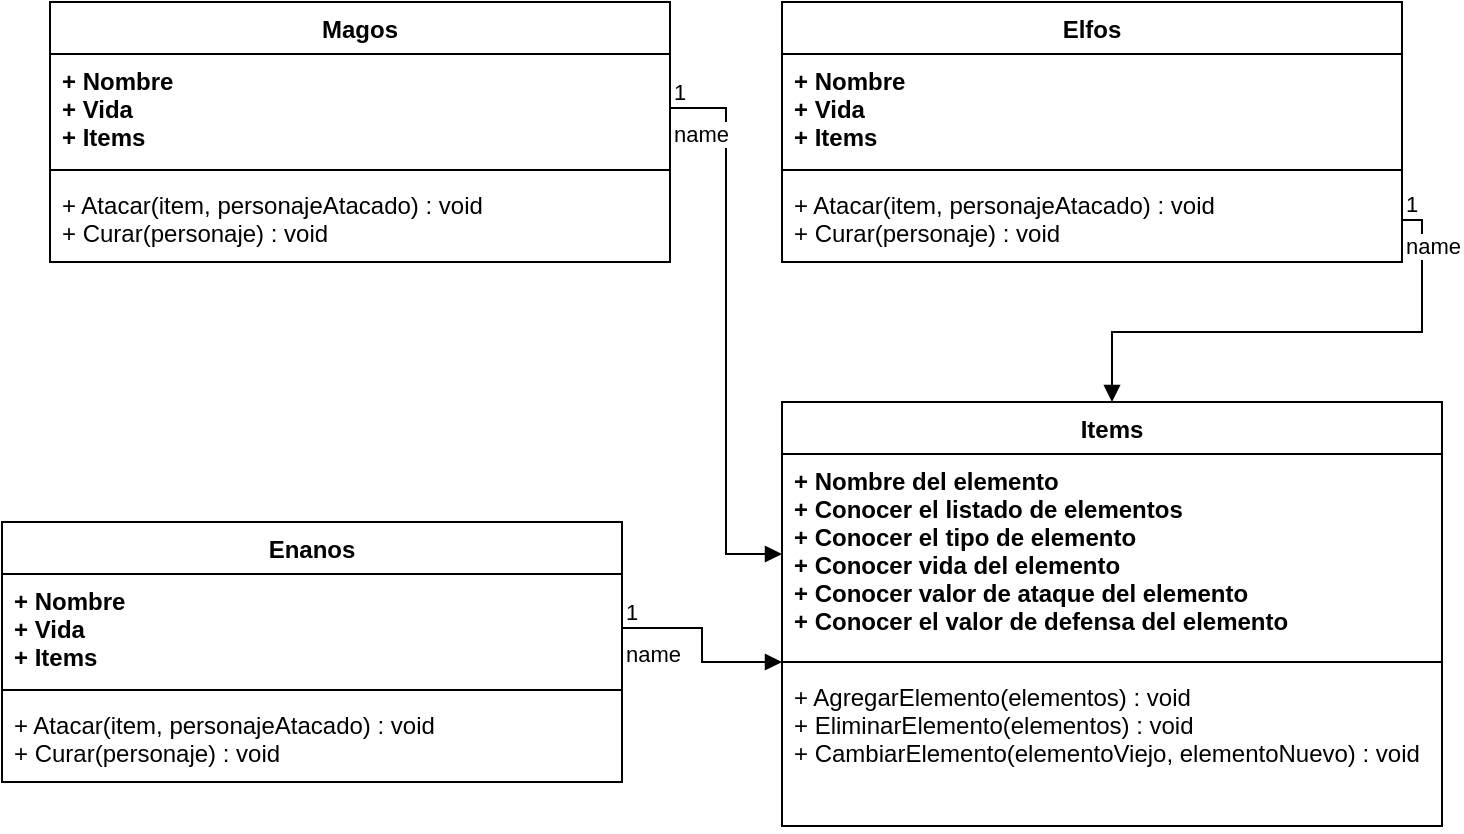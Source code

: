 <mxfile version="20.3.0" type="device"><diagram id="h535Ku9M9SxH7KXFqYDd" name="Página-1"><mxGraphModel dx="1038" dy="539" grid="1" gridSize="10" guides="1" tooltips="1" connect="1" arrows="1" fold="1" page="1" pageScale="1" pageWidth="827" pageHeight="1169" math="0" shadow="0"><root><mxCell id="0"/><mxCell id="1" parent="0"/><mxCell id="cuEGV1EanySCNd8WNVxj-6" value="Magos" style="swimlane;fontStyle=1;align=center;verticalAlign=top;childLayout=stackLayout;horizontal=1;startSize=26;horizontalStack=0;resizeParent=1;resizeParentMax=0;resizeLast=0;collapsible=1;marginBottom=0;" parent="1" vertex="1"><mxGeometry x="104" y="10" width="310" height="130" as="geometry"/></mxCell><mxCell id="cuEGV1EanySCNd8WNVxj-7" value="+ Nombre&#10;+ Vida&#10;+ Items " style="text;strokeColor=none;fillColor=none;align=left;verticalAlign=top;spacingLeft=4;spacingRight=4;overflow=hidden;rotatable=0;points=[[0,0.5],[1,0.5]];portConstraint=eastwest;fontStyle=1" parent="cuEGV1EanySCNd8WNVxj-6" vertex="1"><mxGeometry y="26" width="310" height="54" as="geometry"/></mxCell><mxCell id="cuEGV1EanySCNd8WNVxj-8" value="" style="line;strokeWidth=1;fillColor=none;align=left;verticalAlign=middle;spacingTop=-1;spacingLeft=3;spacingRight=3;rotatable=0;labelPosition=right;points=[];portConstraint=eastwest;strokeColor=inherit;" parent="cuEGV1EanySCNd8WNVxj-6" vertex="1"><mxGeometry y="80" width="310" height="8" as="geometry"/></mxCell><mxCell id="cuEGV1EanySCNd8WNVxj-9" value="+ Atacar(item, personajeAtacado) : void&#10;+ Curar(personaje) : void" style="text;strokeColor=none;fillColor=none;align=left;verticalAlign=top;spacingLeft=4;spacingRight=4;overflow=hidden;rotatable=0;points=[[0,0.5],[1,0.5]];portConstraint=eastwest;" parent="cuEGV1EanySCNd8WNVxj-6" vertex="1"><mxGeometry y="88" width="310" height="42" as="geometry"/></mxCell><mxCell id="cuEGV1EanySCNd8WNVxj-10" value="Elfos" style="swimlane;fontStyle=1;align=center;verticalAlign=top;childLayout=stackLayout;horizontal=1;startSize=26;horizontalStack=0;resizeParent=1;resizeParentMax=0;resizeLast=0;collapsible=1;marginBottom=0;" parent="1" vertex="1"><mxGeometry x="470" y="10" width="310" height="130" as="geometry"/></mxCell><mxCell id="cuEGV1EanySCNd8WNVxj-11" value="+ Nombre&#10;+ Vida&#10;+ Items " style="text;strokeColor=none;fillColor=none;align=left;verticalAlign=top;spacingLeft=4;spacingRight=4;overflow=hidden;rotatable=0;points=[[0,0.5],[1,0.5]];portConstraint=eastwest;fontStyle=1" parent="cuEGV1EanySCNd8WNVxj-10" vertex="1"><mxGeometry y="26" width="310" height="54" as="geometry"/></mxCell><mxCell id="cuEGV1EanySCNd8WNVxj-12" value="" style="line;strokeWidth=1;fillColor=none;align=left;verticalAlign=middle;spacingTop=-1;spacingLeft=3;spacingRight=3;rotatable=0;labelPosition=right;points=[];portConstraint=eastwest;strokeColor=inherit;" parent="cuEGV1EanySCNd8WNVxj-10" vertex="1"><mxGeometry y="80" width="310" height="8" as="geometry"/></mxCell><mxCell id="cuEGV1EanySCNd8WNVxj-13" value="+ Atacar(item, personajeAtacado) : void&#10;+ Curar(personaje) : void" style="text;strokeColor=none;fillColor=none;align=left;verticalAlign=top;spacingLeft=4;spacingRight=4;overflow=hidden;rotatable=0;points=[[0,0.5],[1,0.5]];portConstraint=eastwest;" parent="cuEGV1EanySCNd8WNVxj-10" vertex="1"><mxGeometry y="88" width="310" height="42" as="geometry"/></mxCell><mxCell id="cuEGV1EanySCNd8WNVxj-14" value="Enanos" style="swimlane;fontStyle=1;align=center;verticalAlign=top;childLayout=stackLayout;horizontal=1;startSize=26;horizontalStack=0;resizeParent=1;resizeParentMax=0;resizeLast=0;collapsible=1;marginBottom=0;" parent="1" vertex="1"><mxGeometry x="80" y="270" width="310" height="130" as="geometry"/></mxCell><mxCell id="cuEGV1EanySCNd8WNVxj-15" value="+ Nombre&#10;+ Vida&#10;+ Items " style="text;strokeColor=none;fillColor=none;align=left;verticalAlign=top;spacingLeft=4;spacingRight=4;overflow=hidden;rotatable=0;points=[[0,0.5],[1,0.5]];portConstraint=eastwest;fontStyle=1" parent="cuEGV1EanySCNd8WNVxj-14" vertex="1"><mxGeometry y="26" width="310" height="54" as="geometry"/></mxCell><mxCell id="cuEGV1EanySCNd8WNVxj-16" value="" style="line;strokeWidth=1;fillColor=none;align=left;verticalAlign=middle;spacingTop=-1;spacingLeft=3;spacingRight=3;rotatable=0;labelPosition=right;points=[];portConstraint=eastwest;strokeColor=inherit;" parent="cuEGV1EanySCNd8WNVxj-14" vertex="1"><mxGeometry y="80" width="310" height="8" as="geometry"/></mxCell><mxCell id="cuEGV1EanySCNd8WNVxj-17" value="+ Atacar(item, personajeAtacado) : void&#10;+ Curar(personaje) : void" style="text;strokeColor=none;fillColor=none;align=left;verticalAlign=top;spacingLeft=4;spacingRight=4;overflow=hidden;rotatable=0;points=[[0,0.5],[1,0.5]];portConstraint=eastwest;" parent="cuEGV1EanySCNd8WNVxj-14" vertex="1"><mxGeometry y="88" width="310" height="42" as="geometry"/></mxCell><mxCell id="cuEGV1EanySCNd8WNVxj-18" value="Items" style="swimlane;fontStyle=1;align=center;verticalAlign=top;childLayout=stackLayout;horizontal=1;startSize=26;horizontalStack=0;resizeParent=1;resizeParentMax=0;resizeLast=0;collapsible=1;marginBottom=0;" parent="1" vertex="1"><mxGeometry x="470" y="210" width="330" height="212" as="geometry"/></mxCell><mxCell id="cuEGV1EanySCNd8WNVxj-19" value="+ Nombre del elemento&#10;+ Conocer el listado de elementos&#10;+ Conocer el tipo de elemento&#10;+ Conocer vida del elemento&#10;+ Conocer valor de ataque del elemento&#10;+ Conocer el valor de defensa del elemento" style="text;strokeColor=none;fillColor=none;align=left;verticalAlign=top;spacingLeft=4;spacingRight=4;overflow=hidden;rotatable=0;points=[[0,0.5],[1,0.5]];portConstraint=eastwest;fontStyle=1" parent="cuEGV1EanySCNd8WNVxj-18" vertex="1"><mxGeometry y="26" width="330" height="100" as="geometry"/></mxCell><mxCell id="cuEGV1EanySCNd8WNVxj-20" value="" style="line;strokeWidth=1;fillColor=none;align=left;verticalAlign=middle;spacingTop=-1;spacingLeft=3;spacingRight=3;rotatable=0;labelPosition=right;points=[];portConstraint=eastwest;strokeColor=inherit;" parent="cuEGV1EanySCNd8WNVxj-18" vertex="1"><mxGeometry y="126" width="330" height="8" as="geometry"/></mxCell><mxCell id="cuEGV1EanySCNd8WNVxj-21" value="+ AgregarElemento(elementos) : void&#10;+ EliminarElemento(elementos) : void&#10;+ CambiarElemento(elementoViejo, elementoNuevo) : void&#10;" style="text;strokeColor=none;fillColor=none;align=left;verticalAlign=top;spacingLeft=4;spacingRight=4;overflow=hidden;rotatable=0;points=[[0,0.5],[1,0.5]];portConstraint=eastwest;" parent="cuEGV1EanySCNd8WNVxj-18" vertex="1"><mxGeometry y="134" width="330" height="78" as="geometry"/></mxCell><mxCell id="cuEGV1EanySCNd8WNVxj-23" value="name" style="endArrow=block;endFill=1;html=1;edgeStyle=orthogonalEdgeStyle;align=left;verticalAlign=top;rounded=0;" parent="1" source="cuEGV1EanySCNd8WNVxj-7" target="cuEGV1EanySCNd8WNVxj-19" edge="1"><mxGeometry x="-1" relative="1" as="geometry"><mxPoint x="260" y="130" as="sourcePoint"/><mxPoint x="420" y="130" as="targetPoint"/></mxGeometry></mxCell><mxCell id="cuEGV1EanySCNd8WNVxj-24" value="1" style="edgeLabel;resizable=0;html=1;align=left;verticalAlign=bottom;" parent="cuEGV1EanySCNd8WNVxj-23" connectable="0" vertex="1"><mxGeometry x="-1" relative="1" as="geometry"/></mxCell><mxCell id="cuEGV1EanySCNd8WNVxj-25" value="name" style="endArrow=block;endFill=1;html=1;edgeStyle=orthogonalEdgeStyle;align=left;verticalAlign=top;rounded=0;" parent="1" source="cuEGV1EanySCNd8WNVxj-15" target="cuEGV1EanySCNd8WNVxj-20" edge="1"><mxGeometry x="-1" relative="1" as="geometry"><mxPoint x="340" y="200" as="sourcePoint"/><mxPoint x="500" y="200" as="targetPoint"/></mxGeometry></mxCell><mxCell id="cuEGV1EanySCNd8WNVxj-26" value="1" style="edgeLabel;resizable=0;html=1;align=left;verticalAlign=bottom;" parent="cuEGV1EanySCNd8WNVxj-25" connectable="0" vertex="1"><mxGeometry x="-1" relative="1" as="geometry"/></mxCell><mxCell id="cuEGV1EanySCNd8WNVxj-27" value="name" style="endArrow=block;endFill=1;html=1;edgeStyle=orthogonalEdgeStyle;align=left;verticalAlign=top;rounded=0;" parent="1" source="cuEGV1EanySCNd8WNVxj-13" target="cuEGV1EanySCNd8WNVxj-18" edge="1"><mxGeometry x="-1" relative="1" as="geometry"><mxPoint x="380" y="170" as="sourcePoint"/><mxPoint x="540" y="170" as="targetPoint"/></mxGeometry></mxCell><mxCell id="cuEGV1EanySCNd8WNVxj-28" value="1" style="edgeLabel;resizable=0;html=1;align=left;verticalAlign=bottom;" parent="cuEGV1EanySCNd8WNVxj-27" connectable="0" vertex="1"><mxGeometry x="-1" relative="1" as="geometry"/></mxCell></root></mxGraphModel></diagram></mxfile>